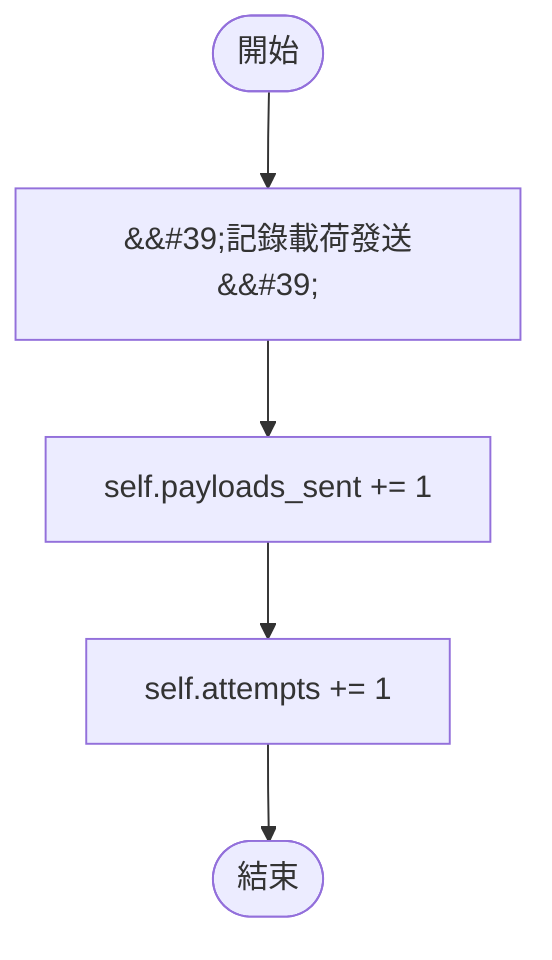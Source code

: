flowchart TB
    n1([開始])
    n2([結束])
    n3[&amp;&#35;39;記錄載荷發送&amp;&#35;39;]
    n4[self.payloads_sent += 1]
    n5[self.attempts += 1]
    n1 --> n3
    n3 --> n4
    n4 --> n5
    n5 --> n2